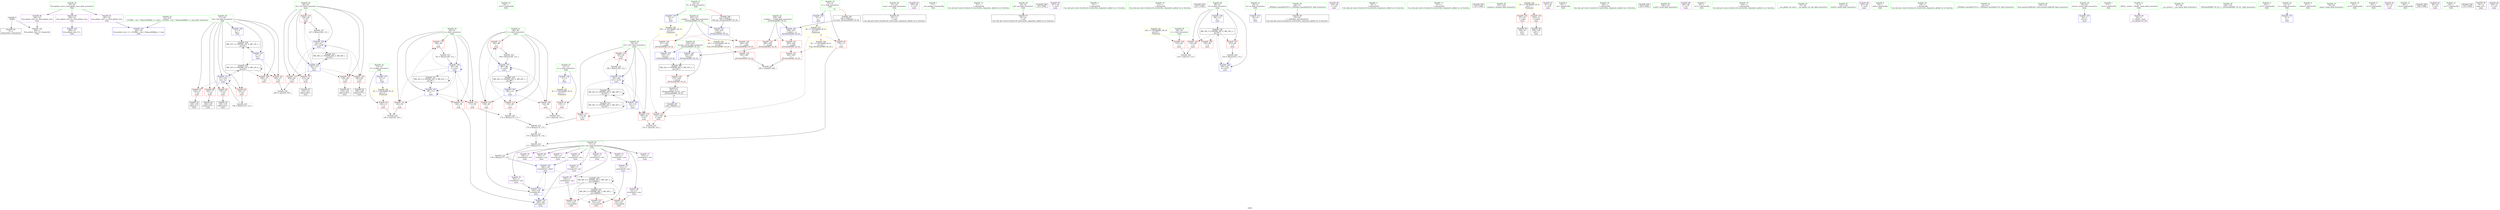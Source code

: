 digraph "SVFG" {
	label="SVFG";

	Node0x55af02bc5d00 [shape=record,color=grey,label="{NodeID: 0\nNullPtr}"];
	Node0x55af02bc5d00 -> Node0x55af02be23e0[style=solid];
	Node0x55af02bc5d00 -> Node0x55af02be8000[style=solid];
	Node0x55af02be1730 [shape=record,color=red,label="{NodeID: 97\n159\<--27\n\<--len\nmain\n}"];
	Node0x55af02be1730 -> Node0x55af02be2a50[style=solid];
	Node0x55af02bdee30 [shape=record,color=green,label="{NodeID: 14\n50\<--1\n.str.8\<--dummyObj\nGlob }"];
	Node0x55af02be1270 [shape=record,color=red,label="{NodeID: 111\n195\<--88\n\<--i\nmain\n}"];
	Node0x55af02be1270 -> Node0x55af02bed110[style=solid];
	Node0x55af02bdfba0 [shape=record,color=green,label="{NodeID: 28\n21\<--23\nnum\<--num_field_insensitive\nGlob }"];
	Node0x55af02bdfba0 -> Node0x55af02be25b0[style=solid];
	Node0x55af02c09cb0 [shape=record,color=black,label="{NodeID: 291\n149 = PHI(251, )\n}"];
	Node0x55af02c09cb0 -> Node0x55af02be6e40[style=solid];
	Node0x55af02be6f10 [shape=record,color=red,label="{NodeID: 125\n212\<--211\n\<--arrayidx39\nmain\n}"];
	Node0x55af02be08e0 [shape=record,color=green,label="{NodeID: 42\n90\<--91\nj\<--j_field_insensitive\nmain\n}"];
	Node0x55af02be08e0 -> Node0x55af02be1340[style=solid];
	Node0x55af02be08e0 -> Node0x55af02be1410[style=solid];
	Node0x55af02be08e0 -> Node0x55af02be14e0[style=solid];
	Node0x55af02be08e0 -> Node0x55af02be6770[style=solid];
	Node0x55af02be08e0 -> Node0x55af02be8440[style=solid];
	Node0x55af02be08e0 -> Node0x55af02be89f0[style=solid];
	Node0x55af02beda10 [shape=record,color=grey,label="{NodeID: 222\n206 = cmp(204, 205, )\n}"];
	Node0x55af02be7b00 [shape=record,color=blue,label="{NodeID: 139\n19\<--9\nK\<--\nGlob }"];
	Node0x55af02be7b00 -> Node0x55af02bfcec0[style=dashed];
	Node0x55af02be25b0 [shape=record,color=black,label="{NodeID: 56\n22\<--21\n\<--num\nCan only get source location for instruction, argument, global var or function.}"];
	Node0x55af02be8780 [shape=record,color=blue,label="{NodeID: 153\n168\<--164\narrayidx19\<--\nmain\n}"];
	Node0x55af02be8780 -> Node0x55af02be8850[style=dashed];
	Node0x55af02be31a0 [shape=record,color=purple,label="{NodeID: 70\n162\<--17\narrayidx16\<--ans\nmain\n}"];
	Node0x55af02be31a0 -> Node0x55af02be86b0[style=solid];
	Node0x55af02bfbf50 [shape=record,color=yellow,style=double,label="{NodeID: 250\n10V_1 = ENCHI(MR_10V_0)\npts\{20 \}\nFun[_ZSt3minIiERKT_S2_S2_]}"];
	Node0x55af02bfbf50 -> Node0x55af02be7660[style=dashed];
	Node0x55af02be3d00 [shape=record,color=purple,label="{NodeID: 84\n105\<--39\n\<--.str.3\nmain\n}"];
	Node0x55af02bc5e70 [shape=record,color=green,label="{NodeID: 1\n7\<--1\n__dso_handle\<--dummyObj\nGlob }"];
	Node0x55af02be1800 [shape=record,color=red,label="{NodeID: 98\n165\<--27\n\<--len\nmain\n}"];
	Node0x55af02be1800 -> Node0x55af02be2b20[style=solid];
	Node0x55af02bdef00 [shape=record,color=green,label="{NodeID: 15\n53\<--1\n\<--dummyObj\nCan only get source location for instruction, argument, global var or function.}"];
	Node0x55af02be1340 [shape=record,color=red,label="{NodeID: 112\n142\<--90\n\<--j\nmain\n}"];
	Node0x55af02be1340 -> Node0x55af02bee010[style=solid];
	Node0x55af02bdfca0 [shape=record,color=green,label="{NodeID: 29\n24\<--26\npd\<--pd_field_insensitive\nGlob }"];
	Node0x55af02bdfca0 -> Node0x55af02be26b0[style=solid];
	Node0x55af02c09ea0 [shape=record,color=black,label="{NodeID: 292\n64 = PHI()\n}"];
	Node0x55af02be6fe0 [shape=record,color=red,label="{NodeID: 126\n217\<--216\n\<--arrayidx42\nmain\n}"];
	Node0x55af02be09b0 [shape=record,color=green,label="{NodeID: 43\n92\<--93\nk11\<--k11_field_insensitive\nmain\n}"];
	Node0x55af02be09b0 -> Node0x55af02be6800[style=solid];
	Node0x55af02be09b0 -> Node0x55af02be6890[style=solid];
	Node0x55af02be09b0 -> Node0x55af02be6960[style=solid];
	Node0x55af02be09b0 -> Node0x55af02be8510[style=solid];
	Node0x55af02be09b0 -> Node0x55af02be8920[style=solid];
	Node0x55af02bedb90 [shape=record,color=grey,label="{NodeID: 223\n136 = cmp(134, 135, )\n}"];
	Node0x55af02be7c00 [shape=record,color=blue,label="{NodeID: 140\n27\<--9\nlen\<--\nGlob }"];
	Node0x55af02be7c00 -> Node0x55af02bf4b30[style=dashed];
	Node0x55af02be26b0 [shape=record,color=black,label="{NodeID: 57\n25\<--24\n\<--pd\nCan only get source location for instruction, argument, global var or function.}"];
	Node0x55af02be8850 [shape=record,color=blue,label="{NodeID: 154\n182\<--178\narrayidx24\<--add21\nmain\n}"];
	Node0x55af02be8850 -> Node0x55af02be86b0[style=dashed];
	Node0x55af02be8850 -> Node0x55af02bf9b30[style=dashed];
	Node0x55af02be3270 [shape=record,color=purple,label="{NodeID: 71\n167\<--17\narrayidx18\<--ans\nmain\n}"];
	Node0x55af02be3dd0 [shape=record,color=purple,label="{NodeID: 85\n107\<--42\n\<--.str.4\nmain\n}"];
	Node0x55af02bc65a0 [shape=record,color=green,label="{NodeID: 2\n9\<--1\n\<--dummyObj\nCan only get source location for instruction, argument, global var or function.}"];
	Node0x55af02be18d0 [shape=record,color=red,label="{NodeID: 99\n179\<--27\n\<--len\nmain\n}"];
	Node0x55af02be18d0 -> Node0x55af02be2bf0[style=solid];
	Node0x55af02bdefd0 [shape=record,color=green,label="{NodeID: 16\n112\<--1\n\<--dummyObj\nCan only get source location for instruction, argument, global var or function.}"];
	Node0x55af02be1410 [shape=record,color=red,label="{NodeID: 113\n164\<--90\n\<--j\nmain\n}"];
	Node0x55af02be1410 -> Node0x55af02be8780[style=solid];
	Node0x55af02bdfda0 [shape=record,color=green,label="{NodeID: 30\n27\<--28\nlen\<--len_field_insensitive\nGlob }"];
	Node0x55af02bdfda0 -> Node0x55af02be1660[style=solid];
	Node0x55af02bdfda0 -> Node0x55af02be1730[style=solid];
	Node0x55af02bdfda0 -> Node0x55af02be1800[style=solid];
	Node0x55af02bdfda0 -> Node0x55af02be18d0[style=solid];
	Node0x55af02bdfda0 -> Node0x55af02be19a0[style=solid];
	Node0x55af02bdfda0 -> Node0x55af02be1a70[style=solid];
	Node0x55af02bdfda0 -> Node0x55af02be7c00[style=solid];
	Node0x55af02bdfda0 -> Node0x55af02be82a0[style=solid];
	Node0x55af02bdfda0 -> Node0x55af02be85e0[style=solid];
	Node0x55af02c09f70 [shape=record,color=black,label="{NodeID: 293\n201 = PHI()\n}"];
	Node0x55af02be70b0 [shape=record,color=red,label="{NodeID: 127\n222\<--221\n\<--arrayidx45\nmain\n}"];
	Node0x55af02be0a80 [shape=record,color=green,label="{NodeID: 44\n94\<--95\ni33\<--i33_field_insensitive\nmain\n}"];
	Node0x55af02be0a80 -> Node0x55af02be6a30[style=solid];
	Node0x55af02be0a80 -> Node0x55af02be6b00[style=solid];
	Node0x55af02be0a80 -> Node0x55af02be6bd0[style=solid];
	Node0x55af02be0a80 -> Node0x55af02be6ca0[style=solid];
	Node0x55af02be0a80 -> Node0x55af02be6d70[style=solid];
	Node0x55af02be0a80 -> Node0x55af02be8b90[style=solid];
	Node0x55af02be0a80 -> Node0x55af02be8c60[style=solid];
	Node0x55af02bedd10 [shape=record,color=grey,label="{NodeID: 224\n116 = cmp(114, 115, )\n}"];
	Node0x55af02be7d00 [shape=record,color=blue,label="{NodeID: 141\n29\<--30\nm\<--\nGlob }"];
	Node0x55af02be27b0 [shape=record,color=black,label="{NodeID: 58\n65\<--66\n\<--_ZNSt8ios_base4InitD1Ev\nCan only get source location for instruction, argument, global var or function.}"];
	Node0x55af02be8920 [shape=record,color=blue,label="{NodeID: 155\n92\<--186\nk11\<--inc25\nmain\n}"];
	Node0x55af02be8920 -> Node0x55af02be6800[style=dashed];
	Node0x55af02be8920 -> Node0x55af02be6890[style=dashed];
	Node0x55af02be8920 -> Node0x55af02be6960[style=dashed];
	Node0x55af02be8920 -> Node0x55af02be8920[style=dashed];
	Node0x55af02be8920 -> Node0x55af02bf9630[style=dashed];
	Node0x55af02be3340 [shape=record,color=purple,label="{NodeID: 72\n168\<--17\narrayidx19\<--ans\nmain\n}"];
	Node0x55af02be3340 -> Node0x55af02be8780[style=solid];
	Node0x55af02be3ea0 [shape=record,color=purple,label="{NodeID: 86\n118\<--44\n\<--.str.5\nmain\n}"];
	Node0x55af02bc6630 [shape=record,color=green,label="{NodeID: 3\n30\<--1\n\<--dummyObj\nCan only get source location for instruction, argument, global var or function.}"];
	Node0x55af02be19a0 [shape=record,color=red,label="{NodeID: 100\n199\<--27\n\<--len\nmain\n}"];
	Node0x55af02bdf0a0 [shape=record,color=green,label="{NodeID: 17\n127\<--1\n\<--dummyObj\nCan only get source location for instruction, argument, global var or function.}"];
	Node0x55af02be14e0 [shape=record,color=red,label="{NodeID: 114\n171\<--90\n\<--j\nmain\n}"];
	Node0x55af02be14e0 -> Node0x55af02bed410[style=solid];
	Node0x55af02bdfea0 [shape=record,color=green,label="{NodeID: 31\n29\<--31\nm\<--m_field_insensitive\nGlob }"];
	Node0x55af02bdfea0 -> Node0x55af02be7d00[style=solid];
	Node0x55af02c0a040 [shape=record,color=black,label="{NodeID: 294\n122 = PHI()\n}"];
	Node0x55af02be55c0 [shape=record,color=grey,label="{NodeID: 211\n175 = Binary(174, 112, )\n}"];
	Node0x55af02be55c0 -> Node0x55af02becc90[style=solid];
	Node0x55af02be7180 [shape=record,color=red,label="{NodeID: 128\n274\<--254\n\<--retval\n_ZSt3minIiERKT_S2_S2_\n}"];
	Node0x55af02be7180 -> Node0x55af02be2f30[style=solid];
	Node0x55af02be0b50 [shape=record,color=green,label="{NodeID: 45\n101\<--102\nfreopen\<--freopen_field_insensitive\n}"];
	Node0x55af02bede90 [shape=record,color=grey,label="{NodeID: 225\n153 = cmp(148, 152, )\n}"];
	Node0x55af02be7e00 [shape=record,color=blue,label="{NodeID: 142\n280\<--53\nllvm.global_ctors_0\<--\nGlob }"];
	Node0x55af02be28b0 [shape=record,color=black,label="{NodeID: 59\n100\<--97\ncall\<--\nmain\n}"];
	Node0x55af02be89f0 [shape=record,color=blue,label="{NodeID: 156\n90\<--191\nj\<--inc27\nmain\n}"];
	Node0x55af02be89f0 -> Node0x55af02be1340[style=dashed];
	Node0x55af02be89f0 -> Node0x55af02be1410[style=dashed];
	Node0x55af02be89f0 -> Node0x55af02be14e0[style=dashed];
	Node0x55af02be89f0 -> Node0x55af02be6770[style=dashed];
	Node0x55af02be89f0 -> Node0x55af02be8440[style=dashed];
	Node0x55af02be89f0 -> Node0x55af02be89f0[style=dashed];
	Node0x55af02be89f0 -> Node0x55af02bf5a30[style=dashed];
	Node0x55af02be3410 [shape=record,color=purple,label="{NodeID: 73\n181\<--17\narrayidx23\<--ans\nmain\n}"];
	Node0x55af02be3f70 [shape=record,color=purple,label="{NodeID: 87\n121\<--46\n\<--.str.6\nmain\n}"];
	Node0x55af02bc66c0 [shape=record,color=green,label="{NodeID: 4\n32\<--1\n.str\<--dummyObj\nGlob }"];
	Node0x55af02be1a70 [shape=record,color=red,label="{NodeID: 101\n205\<--27\n\<--len\nmain\n}"];
	Node0x55af02be1a70 -> Node0x55af02beda10[style=solid];
	Node0x55af02bdf1a0 [shape=record,color=green,label="{NodeID: 18\n128\<--1\n\<--dummyObj\nCan only get source location for instruction, argument, global var or function.}"];
	Node0x55af02be6770 [shape=record,color=red,label="{NodeID: 115\n190\<--90\n\<--j\nmain\n}"];
	Node0x55af02be6770 -> Node0x55af02becf90[style=solid];
	Node0x55af02bdffa0 [shape=record,color=green,label="{NodeID: 32\n52\<--56\nllvm.global_ctors\<--llvm.global_ctors_field_insensitive\nGlob }"];
	Node0x55af02bdffa0 -> Node0x55af02be41e0[style=solid];
	Node0x55af02bdffa0 -> Node0x55af02be42e0[style=solid];
	Node0x55af02bdffa0 -> Node0x55af02be43e0[style=solid];
	Node0x55af02c0a110 [shape=record,color=black,label="{NodeID: 295\n224 = PHI()\n}"];
	Node0x55af02becb10 [shape=record,color=grey,label="{NodeID: 212\n174 = Binary(172, 173, )\n}"];
	Node0x55af02becb10 -> Node0x55af02be55c0[style=solid];
	Node0x55af02be7250 [shape=record,color=red,label="{NodeID: 129\n264\<--256\n\<--__a.addr\n_ZSt3minIiERKT_S2_S2_\n}"];
	Node0x55af02be7250 -> Node0x55af02be7660[style=solid];
	Node0x55af02be0c50 [shape=record,color=green,label="{NodeID: 46\n109\<--110\nscanf\<--scanf_field_insensitive\n}"];
	Node0x55af02bee010 [shape=record,color=grey,label="{NodeID: 226\n144 = cmp(142, 143, )\n}"];
	Node0x55af02be7f00 [shape=record,color=blue,label="{NodeID: 143\n281\<--54\nllvm.global_ctors_1\<--_GLOBAL__sub_I_TakanashiRikka_2_1.cpp\nGlob }"];
	Node0x55af02be2980 [shape=record,color=black,label="{NodeID: 60\n106\<--103\ncall1\<--\nmain\n}"];
	Node0x55af02be8ac0 [shape=record,color=blue,label="{NodeID: 157\n88\<--196\ni\<--inc30\nmain\n}"];
	Node0x55af02be8ac0 -> Node0x55af02be1000[style=dashed];
	Node0x55af02be8ac0 -> Node0x55af02be10d0[style=dashed];
	Node0x55af02be8ac0 -> Node0x55af02be11a0[style=dashed];
	Node0x55af02be8ac0 -> Node0x55af02be1270[style=dashed];
	Node0x55af02be8ac0 -> Node0x55af02be8ac0[style=dashed];
	Node0x55af02be8ac0 -> Node0x55af02bf5530[style=dashed];
	Node0x55af02be34e0 [shape=record,color=purple,label="{NodeID: 74\n182\<--17\narrayidx24\<--ans\nmain\n}"];
	Node0x55af02be34e0 -> Node0x55af02be8850[style=solid];
	Node0x55af02bfc2d0 [shape=record,color=yellow,style=double,label="{NodeID: 254\n2V_1 = ENCHI(MR_2V_0)\npts\{1 \}\nFun[main]}"];
	Node0x55af02bfc2d0 -> Node0x55af02be1b40[style=dashed];
	Node0x55af02bfc2d0 -> Node0x55af02be1c10[style=dashed];
	Node0x55af02be4040 [shape=record,color=purple,label="{NodeID: 88\n200\<--48\n\<--.str.7\nmain\n}"];
	Node0x55af02bc6320 [shape=record,color=green,label="{NodeID: 5\n34\<--1\n.str.1\<--dummyObj\nGlob }"];
	Node0x55af02be1b40 [shape=record,color=red,label="{NodeID: 102\n97\<--36\n\<--stdin\nmain\n}"];
	Node0x55af02be1b40 -> Node0x55af02be28b0[style=solid];
	Node0x55af02bdf2a0 [shape=record,color=green,label="{NodeID: 19\n129\<--1\n\<--dummyObj\nCan only get source location for instruction, argument, global var or function.}"];
	Node0x55af02be6800 [shape=record,color=red,label="{NodeID: 116\n148\<--92\n\<--k11\nmain\n}"];
	Node0x55af02be6800 -> Node0x55af02bede90[style=solid];
	Node0x55af02be00a0 [shape=record,color=green,label="{NodeID: 33\n57\<--58\n__cxx_global_var_init\<--__cxx_global_var_init_field_insensitive\n}"];
	Node0x55af02c0a1e0 [shape=record,color=black,label="{NodeID: 296\n252 = PHI(19, )\n0th arg _ZSt3minIiERKT_S2_S2_ }"];
	Node0x55af02c0a1e0 -> Node0x55af02be8e00[style=solid];
	Node0x55af02becc90 [shape=record,color=grey,label="{NodeID: 213\n177 = Binary(175, 176, )\n}"];
	Node0x55af02becc90 -> Node0x55af02bece10[style=solid];
	Node0x55af02be7320 [shape=record,color=red,label="{NodeID: 130\n271\<--256\n\<--__a.addr\n_ZSt3minIiERKT_S2_S2_\n}"];
	Node0x55af02be7320 -> Node0x55af02be9070[style=solid];
	Node0x55af02be0d50 [shape=record,color=green,label="{NodeID: 47\n123\<--124\nprintf\<--printf_field_insensitive\n}"];
	Node0x55af02bee190 [shape=record,color=grey,label="{NodeID: 227\n266 = cmp(263, 265, )\n}"];
	Node0x55af02be8000 [shape=record,color=blue, style = dotted,label="{NodeID: 144\n282\<--3\nllvm.global_ctors_2\<--dummyVal\nGlob }"];
	Node0x55af02be2a50 [shape=record,color=black,label="{NodeID: 61\n160\<--159\nidxprom\<--\nmain\n}"];
	Node0x55af02bf8c30 [shape=record,color=black,label="{NodeID: 241\nMR_12V_5 = PHI(MR_12V_6, MR_12V_4, )\npts\{28 \}\n}"];
	Node0x55af02bf8c30 -> Node0x55af02be1660[style=dashed];
	Node0x55af02bf8c30 -> Node0x55af02be19a0[style=dashed];
	Node0x55af02bf8c30 -> Node0x55af02be1a70[style=dashed];
	Node0x55af02bf8c30 -> Node0x55af02be85e0[style=dashed];
	Node0x55af02bf8c30 -> Node0x55af02bf4b30[style=dashed];
	Node0x55af02bf8c30 -> Node0x55af02bf8c30[style=dashed];
	Node0x55af02be8b90 [shape=record,color=blue,label="{NodeID: 158\n94\<--112\ni33\<--\nmain\n}"];
	Node0x55af02be8b90 -> Node0x55af02be6a30[style=dashed];
	Node0x55af02be8b90 -> Node0x55af02be6b00[style=dashed];
	Node0x55af02be8b90 -> Node0x55af02be6bd0[style=dashed];
	Node0x55af02be8b90 -> Node0x55af02be6ca0[style=dashed];
	Node0x55af02be8b90 -> Node0x55af02be6d70[style=dashed];
	Node0x55af02be8b90 -> Node0x55af02be8c60[style=dashed];
	Node0x55af02be8b90 -> Node0x55af02bf6430[style=dashed];
	Node0x55af02be35b0 [shape=record,color=purple,label="{NodeID: 75\n210\<--17\narrayidx38\<--ans\nmain\n}"];
	Node0x55af02bfc3e0 [shape=record,color=yellow,style=double,label="{NodeID: 255\n4V_1 = ENCHI(MR_4V_0)\npts\{12 \}\nFun[main]}"];
	Node0x55af02bfc3e0 -> Node0x55af02be44e0[style=dashed];
	Node0x55af02be4110 [shape=record,color=purple,label="{NodeID: 89\n223\<--50\n\<--.str.8\nmain\n}"];
	Node0x55af02bc63b0 [shape=record,color=green,label="{NodeID: 6\n36\<--1\nstdin\<--dummyObj\nGlob }"];
	Node0x55af02be1c10 [shape=record,color=red,label="{NodeID: 103\n103\<--41\n\<--stdout\nmain\n}"];
	Node0x55af02be1c10 -> Node0x55af02be2980[style=solid];
	Node0x55af02bdf3a0 [shape=record,color=green,label="{NodeID: 20\n139\<--1\n\<--dummyObj\nCan only get source location for instruction, argument, global var or function.}"];
	Node0x55af02be6890 [shape=record,color=red,label="{NodeID: 117\n173\<--92\n\<--k11\nmain\n}"];
	Node0x55af02be6890 -> Node0x55af02becb10[style=solid];
	Node0x55af02be01a0 [shape=record,color=green,label="{NodeID: 34\n61\<--62\n_ZNSt8ios_base4InitC1Ev\<--_ZNSt8ios_base4InitC1Ev_field_insensitive\n}"];
	Node0x55af02c0a3a0 [shape=record,color=black,label="{NodeID: 297\n253 = PHI(15, )\n1st arg _ZSt3minIiERKT_S2_S2_ }"];
	Node0x55af02c0a3a0 -> Node0x55af02be8ed0[style=solid];
	Node0x55af02bece10 [shape=record,color=grey,label="{NodeID: 214\n178 = Binary(177, 112, )\n}"];
	Node0x55af02bece10 -> Node0x55af02be8850[style=solid];
	Node0x55af02be73f0 [shape=record,color=red,label="{NodeID: 131\n262\<--258\n\<--__b.addr\n_ZSt3minIiERKT_S2_S2_\n}"];
	Node0x55af02be73f0 -> Node0x55af02be7590[style=solid];
	Node0x55af02be1e70 [shape=record,color=green,label="{NodeID: 48\n130\<--131\nllvm.memset.p0i8.i64\<--llvm.memset.p0i8.i64_field_insensitive\n}"];
	Node0x55af02bf4b30 [shape=record,color=black,label="{NodeID: 228\nMR_12V_2 = PHI(MR_12V_4, MR_12V_1, )\npts\{28 \}\n}"];
	Node0x55af02bf4b30 -> Node0x55af02be82a0[style=dashed];
	Node0x55af02be8100 [shape=record,color=blue,label="{NodeID: 145\n82\<--9\nretval\<--\nmain\n}"];
	Node0x55af02be2b20 [shape=record,color=black,label="{NodeID: 62\n166\<--165\nidxprom17\<--\nmain\n}"];
	Node0x55af02be8c60 [shape=record,color=blue,label="{NodeID: 159\n94\<--227\ni33\<--inc48\nmain\n}"];
	Node0x55af02be8c60 -> Node0x55af02be6a30[style=dashed];
	Node0x55af02be8c60 -> Node0x55af02be6b00[style=dashed];
	Node0x55af02be8c60 -> Node0x55af02be6bd0[style=dashed];
	Node0x55af02be8c60 -> Node0x55af02be6ca0[style=dashed];
	Node0x55af02be8c60 -> Node0x55af02be6d70[style=dashed];
	Node0x55af02be8c60 -> Node0x55af02be8c60[style=dashed];
	Node0x55af02be8c60 -> Node0x55af02bf6430[style=dashed];
	Node0x55af02be3680 [shape=record,color=purple,label="{NodeID: 76\n211\<--17\narrayidx39\<--ans\nmain\n}"];
	Node0x55af02be3680 -> Node0x55af02be6f10[style=solid];
	Node0x55af02bfccd0 [shape=record,color=yellow,style=double,label="{NodeID: 256\n6V_1 = ENCHI(MR_6V_0)\npts\{14 \}\nFun[main]}"];
	Node0x55af02bfccd0 -> Node0x55af02be45b0[style=dashed];
	Node0x55af02be41e0 [shape=record,color=purple,label="{NodeID: 90\n280\<--52\nllvm.global_ctors_0\<--llvm.global_ctors\nGlob }"];
	Node0x55af02be41e0 -> Node0x55af02be7e00[style=solid];
	Node0x55af02bc6440 [shape=record,color=green,label="{NodeID: 7\n37\<--1\n.str.2\<--dummyObj\nGlob }"];
	Node0x55af02be1ce0 [shape=record,color=red,label="{NodeID: 104\n115\<--84\n\<--t\nmain\n}"];
	Node0x55af02be1ce0 -> Node0x55af02bedd10[style=solid];
	Node0x55af02bdf4a0 [shape=record,color=green,label="{NodeID: 21\n4\<--6\n_ZStL8__ioinit\<--_ZStL8__ioinit_field_insensitive\nGlob }"];
	Node0x55af02bdf4a0 -> Node0x55af02be3000[style=solid];
	Node0x55af02be6960 [shape=record,color=red,label="{NodeID: 118\n185\<--92\n\<--k11\nmain\n}"];
	Node0x55af02be6960 -> Node0x55af02bed890[style=solid];
	Node0x55af02be02a0 [shape=record,color=green,label="{NodeID: 35\n67\<--68\n__cxa_atexit\<--__cxa_atexit_field_insensitive\n}"];
	Node0x55af02becf90 [shape=record,color=grey,label="{NodeID: 215\n191 = Binary(190, 112, )\n}"];
	Node0x55af02becf90 -> Node0x55af02be89f0[style=solid];
	Node0x55af02be74c0 [shape=record,color=red,label="{NodeID: 132\n268\<--258\n\<--__b.addr\n_ZSt3minIiERKT_S2_S2_\n}"];
	Node0x55af02be74c0 -> Node0x55af02be8fa0[style=solid];
	Node0x55af02be1f70 [shape=record,color=green,label="{NodeID: 49\n150\<--151\n_ZSt3minIiERKT_S2_S2_\<--_ZSt3minIiERKT_S2_S2__field_insensitive\n}"];
	Node0x55af02bf5030 [shape=record,color=black,label="{NodeID: 229\nMR_18V_3 = PHI(MR_18V_4, MR_18V_2, )\npts\{87 \}\n}"];
	Node0x55af02bf5030 -> Node0x55af02be1db0[style=dashed];
	Node0x55af02bf5030 -> Node0x55af02be0e60[style=dashed];
	Node0x55af02bf5030 -> Node0x55af02be0f30[style=dashed];
	Node0x55af02bf5030 -> Node0x55af02be8d30[style=dashed];
	Node0x55af02be81d0 [shape=record,color=blue,label="{NodeID: 146\n86\<--112\nk\<--\nmain\n}"];
	Node0x55af02be81d0 -> Node0x55af02bf5030[style=dashed];
	Node0x55af02be2bf0 [shape=record,color=black,label="{NodeID: 63\n180\<--179\nidxprom22\<--\nmain\n}"];
	Node0x55af02bf9630 [shape=record,color=black,label="{NodeID: 243\nMR_24V_4 = PHI(MR_24V_6, MR_24V_3, )\npts\{93 \}\n}"];
	Node0x55af02bf9630 -> Node0x55af02be8510[style=dashed];
	Node0x55af02bf9630 -> Node0x55af02bf5f30[style=dashed];
	Node0x55af02bf9630 -> Node0x55af02bf9630[style=dashed];
	Node0x55af02be8d30 [shape=record,color=blue,label="{NodeID: 160\n86\<--232\nk\<--inc51\nmain\n}"];
	Node0x55af02be8d30 -> Node0x55af02bf5030[style=dashed];
	Node0x55af02be3750 [shape=record,color=purple,label="{NodeID: 77\n215\<--17\narrayidx41\<--ans\nmain\n}"];
	Node0x55af02bfcde0 [shape=record,color=yellow,style=double,label="{NodeID: 257\n8V_1 = ENCHI(MR_8V_0)\npts\{16 \}\nFun[main]|{|<s2>10}}"];
	Node0x55af02bfcde0 -> Node0x55af02be4680[style=dashed];
	Node0x55af02bfcde0 -> Node0x55af02be6e40[style=dashed];
	Node0x55af02bfcde0:s2 -> Node0x55af02bfb430[style=dashed,color=red];
	Node0x55af02be42e0 [shape=record,color=purple,label="{NodeID: 91\n281\<--52\nllvm.global_ctors_1\<--llvm.global_ctors\nGlob }"];
	Node0x55af02be42e0 -> Node0x55af02be7f00[style=solid];
	Node0x55af02bc64d0 [shape=record,color=green,label="{NodeID: 8\n39\<--1\n.str.3\<--dummyObj\nGlob }"];
	Node0x55af02be1db0 [shape=record,color=red,label="{NodeID: 105\n114\<--86\n\<--k\nmain\n}"];
	Node0x55af02be1db0 -> Node0x55af02bedd10[style=solid];
	Node0x55af02bdf5a0 [shape=record,color=green,label="{NodeID: 22\n8\<--10\nn\<--n_field_insensitive\nGlob }"];
	Node0x55af02bdf5a0 -> Node0x55af02be7730[style=solid];
	Node0x55af02be6a30 [shape=record,color=red,label="{NodeID: 119\n204\<--94\n\<--i33\nmain\n}"];
	Node0x55af02be6a30 -> Node0x55af02beda10[style=solid];
	Node0x55af02be03a0 [shape=record,color=green,label="{NodeID: 36\n66\<--72\n_ZNSt8ios_base4InitD1Ev\<--_ZNSt8ios_base4InitD1Ev_field_insensitive\n}"];
	Node0x55af02be03a0 -> Node0x55af02be27b0[style=solid];
	Node0x55af02bed110 [shape=record,color=grey,label="{NodeID: 216\n196 = Binary(195, 112, )\n}"];
	Node0x55af02bed110 -> Node0x55af02be8ac0[style=solid];
	Node0x55af02be7590 [shape=record,color=red,label="{NodeID: 133\n263\<--262\n\<--\n_ZSt3minIiERKT_S2_S2_\n}"];
	Node0x55af02be7590 -> Node0x55af02bee190[style=solid];
	Node0x55af02be2070 [shape=record,color=green,label="{NodeID: 50\n254\<--255\nretval\<--retval_field_insensitive\n_ZSt3minIiERKT_S2_S2_\n}"];
	Node0x55af02be2070 -> Node0x55af02be7180[style=solid];
	Node0x55af02be2070 -> Node0x55af02be8fa0[style=solid];
	Node0x55af02be2070 -> Node0x55af02be9070[style=solid];
	Node0x55af02bf5530 [shape=record,color=black,label="{NodeID: 230\nMR_20V_2 = PHI(MR_20V_4, MR_20V_1, )\npts\{89 \}\n}"];
	Node0x55af02bf5530 -> Node0x55af02be8370[style=dashed];
	Node0x55af02be82a0 [shape=record,color=blue,label="{NodeID: 147\n27\<--9\nlen\<--\nmain\n}"];
	Node0x55af02be82a0 -> Node0x55af02be19a0[style=dashed];
	Node0x55af02be82a0 -> Node0x55af02be1a70[style=dashed];
	Node0x55af02be82a0 -> Node0x55af02bf4b30[style=dashed];
	Node0x55af02be82a0 -> Node0x55af02bf8c30[style=dashed];
	Node0x55af02be2cc0 [shape=record,color=black,label="{NodeID: 64\n209\<--208\nidxprom37\<--\nmain\n}"];
	Node0x55af02bf9b30 [shape=record,color=black,label="{NodeID: 244\nMR_28V_4 = PHI(MR_28V_5, MR_28V_3, )\npts\{180000 \}\n}"];
	Node0x55af02bf9b30 -> Node0x55af02be6f10[style=dashed];
	Node0x55af02bf9b30 -> Node0x55af02be6fe0[style=dashed];
	Node0x55af02bf9b30 -> Node0x55af02be70b0[style=dashed];
	Node0x55af02bf9b30 -> Node0x55af02be86b0[style=dashed];
	Node0x55af02bf9b30 -> Node0x55af02bf6930[style=dashed];
	Node0x55af02bf9b30 -> Node0x55af02bf9b30[style=dashed];
	Node0x55af02be8e00 [shape=record,color=blue,label="{NodeID: 161\n256\<--252\n__a.addr\<--__a\n_ZSt3minIiERKT_S2_S2_\n}"];
	Node0x55af02be8e00 -> Node0x55af02be7250[style=dashed];
	Node0x55af02be8e00 -> Node0x55af02be7320[style=dashed];
	Node0x55af02be3820 [shape=record,color=purple,label="{NodeID: 78\n216\<--17\narrayidx42\<--ans\nmain\n}"];
	Node0x55af02be3820 -> Node0x55af02be6fe0[style=solid];
	Node0x55af02bfcec0 [shape=record,color=yellow,style=double,label="{NodeID: 258\n10V_1 = ENCHI(MR_10V_0)\npts\{20 \}\nFun[main]|{|<s1>10}}"];
	Node0x55af02bfcec0 -> Node0x55af02be6e40[style=dashed];
	Node0x55af02bfcec0:s1 -> Node0x55af02bfbf50[style=dashed,color=red];
	Node0x55af02be43e0 [shape=record,color=purple,label="{NodeID: 92\n282\<--52\nllvm.global_ctors_2\<--llvm.global_ctors\nGlob }"];
	Node0x55af02be43e0 -> Node0x55af02be8000[style=solid];
	Node0x55af02bdeae0 [shape=record,color=green,label="{NodeID: 9\n41\<--1\nstdout\<--dummyObj\nGlob }"];
	Node0x55af02be0e60 [shape=record,color=red,label="{NodeID: 106\n120\<--86\n\<--k\nmain\n}"];
	Node0x55af02bdf6a0 [shape=record,color=green,label="{NodeID: 23\n11\<--12\na\<--a_field_insensitive\nGlob }"];
	Node0x55af02bdf6a0 -> Node0x55af02be44e0[style=solid];
	Node0x55af02bdf6a0 -> Node0x55af02be7800[style=solid];
	Node0x55af02be6b00 [shape=record,color=red,label="{NodeID: 120\n208\<--94\n\<--i33\nmain\n}"];
	Node0x55af02be6b00 -> Node0x55af02be2cc0[style=solid];
	Node0x55af02be04a0 [shape=record,color=green,label="{NodeID: 37\n79\<--80\nmain\<--main_field_insensitive\n}"];
	Node0x55af02bed290 [shape=record,color=grey,label="{NodeID: 217\n227 = Binary(226, 112, )\n}"];
	Node0x55af02bed290 -> Node0x55af02be8c60[style=solid];
	Node0x55af02be7660 [shape=record,color=red,label="{NodeID: 134\n265\<--264\n\<--\n_ZSt3minIiERKT_S2_S2_\n}"];
	Node0x55af02be7660 -> Node0x55af02bee190[style=solid];
	Node0x55af02be2140 [shape=record,color=green,label="{NodeID: 51\n256\<--257\n__a.addr\<--__a.addr_field_insensitive\n_ZSt3minIiERKT_S2_S2_\n}"];
	Node0x55af02be2140 -> Node0x55af02be7250[style=solid];
	Node0x55af02be2140 -> Node0x55af02be7320[style=solid];
	Node0x55af02be2140 -> Node0x55af02be8e00[style=solid];
	Node0x55af02bf5a30 [shape=record,color=black,label="{NodeID: 231\nMR_22V_2 = PHI(MR_22V_3, MR_22V_1, )\npts\{91 \}\n}"];
	Node0x55af02bf5a30 -> Node0x55af02be8440[style=dashed];
	Node0x55af02bf5a30 -> Node0x55af02bf5a30[style=dashed];
	Node0x55af02be8370 [shape=record,color=blue,label="{NodeID: 148\n88\<--112\ni\<--\nmain\n}"];
	Node0x55af02be8370 -> Node0x55af02be1000[style=dashed];
	Node0x55af02be8370 -> Node0x55af02be10d0[style=dashed];
	Node0x55af02be8370 -> Node0x55af02be11a0[style=dashed];
	Node0x55af02be8370 -> Node0x55af02be1270[style=dashed];
	Node0x55af02be8370 -> Node0x55af02be8ac0[style=dashed];
	Node0x55af02be8370 -> Node0x55af02bf5530[style=dashed];
	Node0x55af02be2d90 [shape=record,color=black,label="{NodeID: 65\n214\<--213\nidxprom40\<--\nmain\n}"];
	Node0x55af02be8ed0 [shape=record,color=blue,label="{NodeID: 162\n258\<--253\n__b.addr\<--__b\n_ZSt3minIiERKT_S2_S2_\n}"];
	Node0x55af02be8ed0 -> Node0x55af02be73f0[style=dashed];
	Node0x55af02be8ed0 -> Node0x55af02be74c0[style=dashed];
	Node0x55af02be38f0 [shape=record,color=purple,label="{NodeID: 79\n220\<--17\narrayidx44\<--ans\nmain\n}"];
	Node0x55af02be44e0 [shape=record,color=red,label="{NodeID: 93\n135\<--11\n\<--a\nmain\n}"];
	Node0x55af02be44e0 -> Node0x55af02bedb90[style=solid];
	Node0x55af02bdeb70 [shape=record,color=green,label="{NodeID: 10\n42\<--1\n.str.4\<--dummyObj\nGlob }"];
	Node0x55af02be0f30 [shape=record,color=red,label="{NodeID: 107\n231\<--86\n\<--k\nmain\n}"];
	Node0x55af02be0f30 -> Node0x55af02bed710[style=solid];
	Node0x55af02bdf7a0 [shape=record,color=green,label="{NodeID: 24\n13\<--14\nb\<--b_field_insensitive\nGlob }"];
	Node0x55af02bdf7a0 -> Node0x55af02be45b0[style=solid];
	Node0x55af02bdf7a0 -> Node0x55af02be7900[style=solid];
	Node0x55af02be6bd0 [shape=record,color=red,label="{NodeID: 121\n213\<--94\n\<--i33\nmain\n}"];
	Node0x55af02be6bd0 -> Node0x55af02be2d90[style=solid];
	Node0x55af02be05a0 [shape=record,color=green,label="{NodeID: 38\n82\<--83\nretval\<--retval_field_insensitive\nmain\n}"];
	Node0x55af02be05a0 -> Node0x55af02be8100[style=solid];
	Node0x55af02bed410 [shape=record,color=grey,label="{NodeID: 218\n172 = Binary(170, 171, )\n}"];
	Node0x55af02bed410 -> Node0x55af02becb10[style=solid];
	Node0x55af02be7730 [shape=record,color=blue,label="{NodeID: 135\n8\<--9\nn\<--\nGlob }"];
	Node0x55af02be2210 [shape=record,color=green,label="{NodeID: 52\n258\<--259\n__b.addr\<--__b.addr_field_insensitive\n_ZSt3minIiERKT_S2_S2_\n}"];
	Node0x55af02be2210 -> Node0x55af02be73f0[style=solid];
	Node0x55af02be2210 -> Node0x55af02be74c0[style=solid];
	Node0x55af02be2210 -> Node0x55af02be8ed0[style=solid];
	Node0x55af02bf5f30 [shape=record,color=black,label="{NodeID: 232\nMR_24V_2 = PHI(MR_24V_3, MR_24V_1, )\npts\{93 \}\n}"];
	Node0x55af02bf5f30 -> Node0x55af02bf5f30[style=dashed];
	Node0x55af02bf5f30 -> Node0x55af02bf9630[style=dashed];
	Node0x55af02be8440 [shape=record,color=blue,label="{NodeID: 149\n90\<--112\nj\<--\nmain\n}"];
	Node0x55af02be8440 -> Node0x55af02be1340[style=dashed];
	Node0x55af02be8440 -> Node0x55af02be1410[style=dashed];
	Node0x55af02be8440 -> Node0x55af02be14e0[style=dashed];
	Node0x55af02be8440 -> Node0x55af02be6770[style=dashed];
	Node0x55af02be8440 -> Node0x55af02be8440[style=dashed];
	Node0x55af02be8440 -> Node0x55af02be89f0[style=dashed];
	Node0x55af02be8440 -> Node0x55af02bf5a30[style=dashed];
	Node0x55af02be2e60 [shape=record,color=black,label="{NodeID: 66\n219\<--218\nidxprom43\<--\nmain\n}"];
	Node0x55af02be8fa0 [shape=record,color=blue,label="{NodeID: 163\n254\<--268\nretval\<--\n_ZSt3minIiERKT_S2_S2_\n}"];
	Node0x55af02be8fa0 -> Node0x55af02bfaf30[style=dashed];
	Node0x55af02be39c0 [shape=record,color=purple,label="{NodeID: 80\n221\<--17\narrayidx45\<--ans\nmain\n}"];
	Node0x55af02be39c0 -> Node0x55af02be70b0[style=solid];
	Node0x55af02be45b0 [shape=record,color=red,label="{NodeID: 94\n143\<--13\n\<--b\nmain\n}"];
	Node0x55af02be45b0 -> Node0x55af02bee010[style=solid];
	Node0x55af02bdec00 [shape=record,color=green,label="{NodeID: 11\n44\<--1\n.str.5\<--dummyObj\nGlob }"];
	Node0x55af02be1000 [shape=record,color=red,label="{NodeID: 108\n134\<--88\n\<--i\nmain\n}"];
	Node0x55af02be1000 -> Node0x55af02bedb90[style=solid];
	Node0x55af02bdf8a0 [shape=record,color=green,label="{NodeID: 25\n15\<--16\nc\<--c_field_insensitive\nGlob |{|<s2>10}}"];
	Node0x55af02bdf8a0 -> Node0x55af02be4680[style=solid];
	Node0x55af02bdf8a0 -> Node0x55af02be7a00[style=solid];
	Node0x55af02bdf8a0:s2 -> Node0x55af02c0a3a0[style=solid,color=red];
	Node0x55af02be6ca0 [shape=record,color=red,label="{NodeID: 122\n218\<--94\n\<--i33\nmain\n}"];
	Node0x55af02be6ca0 -> Node0x55af02be2e60[style=solid];
	Node0x55af02be0670 [shape=record,color=green,label="{NodeID: 39\n84\<--85\nt\<--t_field_insensitive\nmain\n}"];
	Node0x55af02be0670 -> Node0x55af02be1ce0[style=solid];
	Node0x55af02bed590 [shape=record,color=grey,label="{NodeID: 219\n156 = Binary(155, 112, )\n}"];
	Node0x55af02bed590 -> Node0x55af02be85e0[style=solid];
	Node0x55af02be7800 [shape=record,color=blue,label="{NodeID: 136\n11\<--9\na\<--\nGlob }"];
	Node0x55af02be7800 -> Node0x55af02bfc3e0[style=dashed];
	Node0x55af02be22e0 [shape=record,color=green,label="{NodeID: 53\n54\<--276\n_GLOBAL__sub_I_TakanashiRikka_2_1.cpp\<--_GLOBAL__sub_I_TakanashiRikka_2_1.cpp_field_insensitive\n}"];
	Node0x55af02be22e0 -> Node0x55af02be7f00[style=solid];
	Node0x55af02bf6430 [shape=record,color=black,label="{NodeID: 233\nMR_26V_2 = PHI(MR_26V_4, MR_26V_1, )\npts\{95 \}\n}"];
	Node0x55af02bf6430 -> Node0x55af02be8b90[style=dashed];
	Node0x55af02be8510 [shape=record,color=blue,label="{NodeID: 150\n92\<--112\nk11\<--\nmain\n}"];
	Node0x55af02be8510 -> Node0x55af02be6800[style=dashed];
	Node0x55af02be8510 -> Node0x55af02be6890[style=dashed];
	Node0x55af02be8510 -> Node0x55af02be6960[style=dashed];
	Node0x55af02be8510 -> Node0x55af02be8920[style=dashed];
	Node0x55af02be8510 -> Node0x55af02bf9630[style=dashed];
	Node0x55af02be2f30 [shape=record,color=black,label="{NodeID: 67\n251\<--274\n_ZSt3minIiERKT_S2_S2__ret\<--\n_ZSt3minIiERKT_S2_S2_\n|{<s0>10}}"];
	Node0x55af02be2f30:s0 -> Node0x55af02c09cb0[style=solid,color=blue];
	Node0x55af02be9070 [shape=record,color=blue,label="{NodeID: 164\n254\<--271\nretval\<--\n_ZSt3minIiERKT_S2_S2_\n}"];
	Node0x55af02be9070 -> Node0x55af02bfaf30[style=dashed];
	Node0x55af02be3a90 [shape=record,color=purple,label="{NodeID: 81\n98\<--32\n\<--.str\nmain\n}"];
	Node0x55af02bfd160 [shape=record,color=yellow,style=double,label="{NodeID: 261\n16V_1 = ENCHI(MR_16V_0)\npts\{85 \}\nFun[main]}"];
	Node0x55af02bfd160 -> Node0x55af02be1ce0[style=dashed];
	Node0x55af02be4680 [shape=record,color=red,label="{NodeID: 95\n176\<--15\n\<--c\nmain\n}"];
	Node0x55af02be4680 -> Node0x55af02becc90[style=solid];
	Node0x55af02bdec90 [shape=record,color=green,label="{NodeID: 12\n46\<--1\n.str.6\<--dummyObj\nGlob }"];
	Node0x55af02be10d0 [shape=record,color=red,label="{NodeID: 109\n158\<--88\n\<--i\nmain\n}"];
	Node0x55af02be10d0 -> Node0x55af02be86b0[style=solid];
	Node0x55af02bdf9a0 [shape=record,color=green,label="{NodeID: 26\n17\<--18\nans\<--ans_field_insensitive\nGlob }"];
	Node0x55af02bdf9a0 -> Node0x55af02be30d0[style=solid];
	Node0x55af02bdf9a0 -> Node0x55af02be31a0[style=solid];
	Node0x55af02bdf9a0 -> Node0x55af02be3270[style=solid];
	Node0x55af02bdf9a0 -> Node0x55af02be3340[style=solid];
	Node0x55af02bdf9a0 -> Node0x55af02be3410[style=solid];
	Node0x55af02bdf9a0 -> Node0x55af02be34e0[style=solid];
	Node0x55af02bdf9a0 -> Node0x55af02be35b0[style=solid];
	Node0x55af02bdf9a0 -> Node0x55af02be3680[style=solid];
	Node0x55af02bdf9a0 -> Node0x55af02be3750[style=solid];
	Node0x55af02bdf9a0 -> Node0x55af02be3820[style=solid];
	Node0x55af02bdf9a0 -> Node0x55af02be38f0[style=solid];
	Node0x55af02bdf9a0 -> Node0x55af02be39c0[style=solid];
	Node0x55af02c09ab0 [shape=record,color=black,label="{NodeID: 289\n108 = PHI()\n}"];
	Node0x55af02be6d70 [shape=record,color=red,label="{NodeID: 123\n226\<--94\n\<--i33\nmain\n}"];
	Node0x55af02be6d70 -> Node0x55af02bed290[style=solid];
	Node0x55af02be0740 [shape=record,color=green,label="{NodeID: 40\n86\<--87\nk\<--k_field_insensitive\nmain\n}"];
	Node0x55af02be0740 -> Node0x55af02be1db0[style=solid];
	Node0x55af02be0740 -> Node0x55af02be0e60[style=solid];
	Node0x55af02be0740 -> Node0x55af02be0f30[style=solid];
	Node0x55af02be0740 -> Node0x55af02be81d0[style=solid];
	Node0x55af02be0740 -> Node0x55af02be8d30[style=solid];
	Node0x55af02bed710 [shape=record,color=grey,label="{NodeID: 220\n232 = Binary(231, 112, )\n}"];
	Node0x55af02bed710 -> Node0x55af02be8d30[style=solid];
	Node0x55af02be7900 [shape=record,color=blue,label="{NodeID: 137\n13\<--9\nb\<--\nGlob }"];
	Node0x55af02be7900 -> Node0x55af02bfccd0[style=dashed];
	Node0x55af02be23e0 [shape=record,color=black,label="{NodeID: 54\n2\<--3\ndummyVal\<--dummyVal\n}"];
	Node0x55af02bf6930 [shape=record,color=black,label="{NodeID: 234\nMR_28V_2 = PHI(MR_28V_3, MR_28V_1, )\npts\{180000 \}\n}"];
	Node0x55af02bf6930 -> Node0x55af02be6f10[style=dashed];
	Node0x55af02bf6930 -> Node0x55af02be6fe0[style=dashed];
	Node0x55af02bf6930 -> Node0x55af02be70b0[style=dashed];
	Node0x55af02bf6930 -> Node0x55af02bf6930[style=dashed];
	Node0x55af02bf6930 -> Node0x55af02bf9b30[style=dashed];
	Node0x55af02be85e0 [shape=record,color=blue,label="{NodeID: 151\n27\<--156\nlen\<--inc\nmain\n}"];
	Node0x55af02be85e0 -> Node0x55af02be1660[style=dashed];
	Node0x55af02be85e0 -> Node0x55af02be1730[style=dashed];
	Node0x55af02be85e0 -> Node0x55af02be1800[style=dashed];
	Node0x55af02be85e0 -> Node0x55af02be18d0[style=dashed];
	Node0x55af02be85e0 -> Node0x55af02be85e0[style=dashed];
	Node0x55af02be85e0 -> Node0x55af02bf8c30[style=dashed];
	Node0x55af02be3000 [shape=record,color=purple,label="{NodeID: 68\n63\<--4\n\<--_ZStL8__ioinit\n__cxx_global_var_init\n}"];
	Node0x55af02bfaf30 [shape=record,color=black,label="{NodeID: 248\nMR_32V_3 = PHI(MR_32V_4, MR_32V_2, )\npts\{255 \}\n}"];
	Node0x55af02bfaf30 -> Node0x55af02be7180[style=dashed];
	Node0x55af02be3b60 [shape=record,color=purple,label="{NodeID: 82\n99\<--34\n\<--.str.1\nmain\n}"];
	Node0x55af02be1660 [shape=record,color=red,label="{NodeID: 96\n155\<--27\n\<--len\nmain\n}"];
	Node0x55af02be1660 -> Node0x55af02bed590[style=solid];
	Node0x55af02bded60 [shape=record,color=green,label="{NodeID: 13\n48\<--1\n.str.7\<--dummyObj\nGlob }"];
	Node0x55af02be11a0 [shape=record,color=red,label="{NodeID: 110\n170\<--88\n\<--i\nmain\n}"];
	Node0x55af02be11a0 -> Node0x55af02bed410[style=solid];
	Node0x55af02bdfaa0 [shape=record,color=green,label="{NodeID: 27\n19\<--20\nK\<--K_field_insensitive\nGlob |{|<s1>10}}"];
	Node0x55af02bdfaa0 -> Node0x55af02be7b00[style=solid];
	Node0x55af02bdfaa0:s1 -> Node0x55af02c0a1e0[style=solid,color=red];
	Node0x55af02c09bb0 [shape=record,color=black,label="{NodeID: 290\n119 = PHI()\n}"];
	Node0x55af02be6e40 [shape=record,color=red,label="{NodeID: 124\n152\<--149\n\<--call13\nmain\n}"];
	Node0x55af02be6e40 -> Node0x55af02bede90[style=solid];
	Node0x55af02be0810 [shape=record,color=green,label="{NodeID: 41\n88\<--89\ni\<--i_field_insensitive\nmain\n}"];
	Node0x55af02be0810 -> Node0x55af02be1000[style=solid];
	Node0x55af02be0810 -> Node0x55af02be10d0[style=solid];
	Node0x55af02be0810 -> Node0x55af02be11a0[style=solid];
	Node0x55af02be0810 -> Node0x55af02be1270[style=solid];
	Node0x55af02be0810 -> Node0x55af02be8370[style=solid];
	Node0x55af02be0810 -> Node0x55af02be8ac0[style=solid];
	Node0x55af02bed890 [shape=record,color=grey,label="{NodeID: 221\n186 = Binary(185, 112, )\n}"];
	Node0x55af02bed890 -> Node0x55af02be8920[style=solid];
	Node0x55af02be7a00 [shape=record,color=blue,label="{NodeID: 138\n15\<--9\nc\<--\nGlob }"];
	Node0x55af02be7a00 -> Node0x55af02bfcde0[style=dashed];
	Node0x55af02be24e0 [shape=record,color=black,label="{NodeID: 55\n81\<--9\nmain_ret\<--\nmain\n}"];
	Node0x55af02be86b0 [shape=record,color=blue,label="{NodeID: 152\n162\<--158\narrayidx16\<--\nmain\n}"];
	Node0x55af02be86b0 -> Node0x55af02be8780[style=dashed];
	Node0x55af02be30d0 [shape=record,color=purple,label="{NodeID: 69\n161\<--17\narrayidx\<--ans\nmain\n}"];
	Node0x55af02bfb430 [shape=record,color=yellow,style=double,label="{NodeID: 249\n8V_1 = ENCHI(MR_8V_0)\npts\{16 \}\nFun[_ZSt3minIiERKT_S2_S2_]}"];
	Node0x55af02bfb430 -> Node0x55af02be7590[style=dashed];
	Node0x55af02be3c30 [shape=record,color=purple,label="{NodeID: 83\n104\<--37\n\<--.str.2\nmain\n}"];
}

